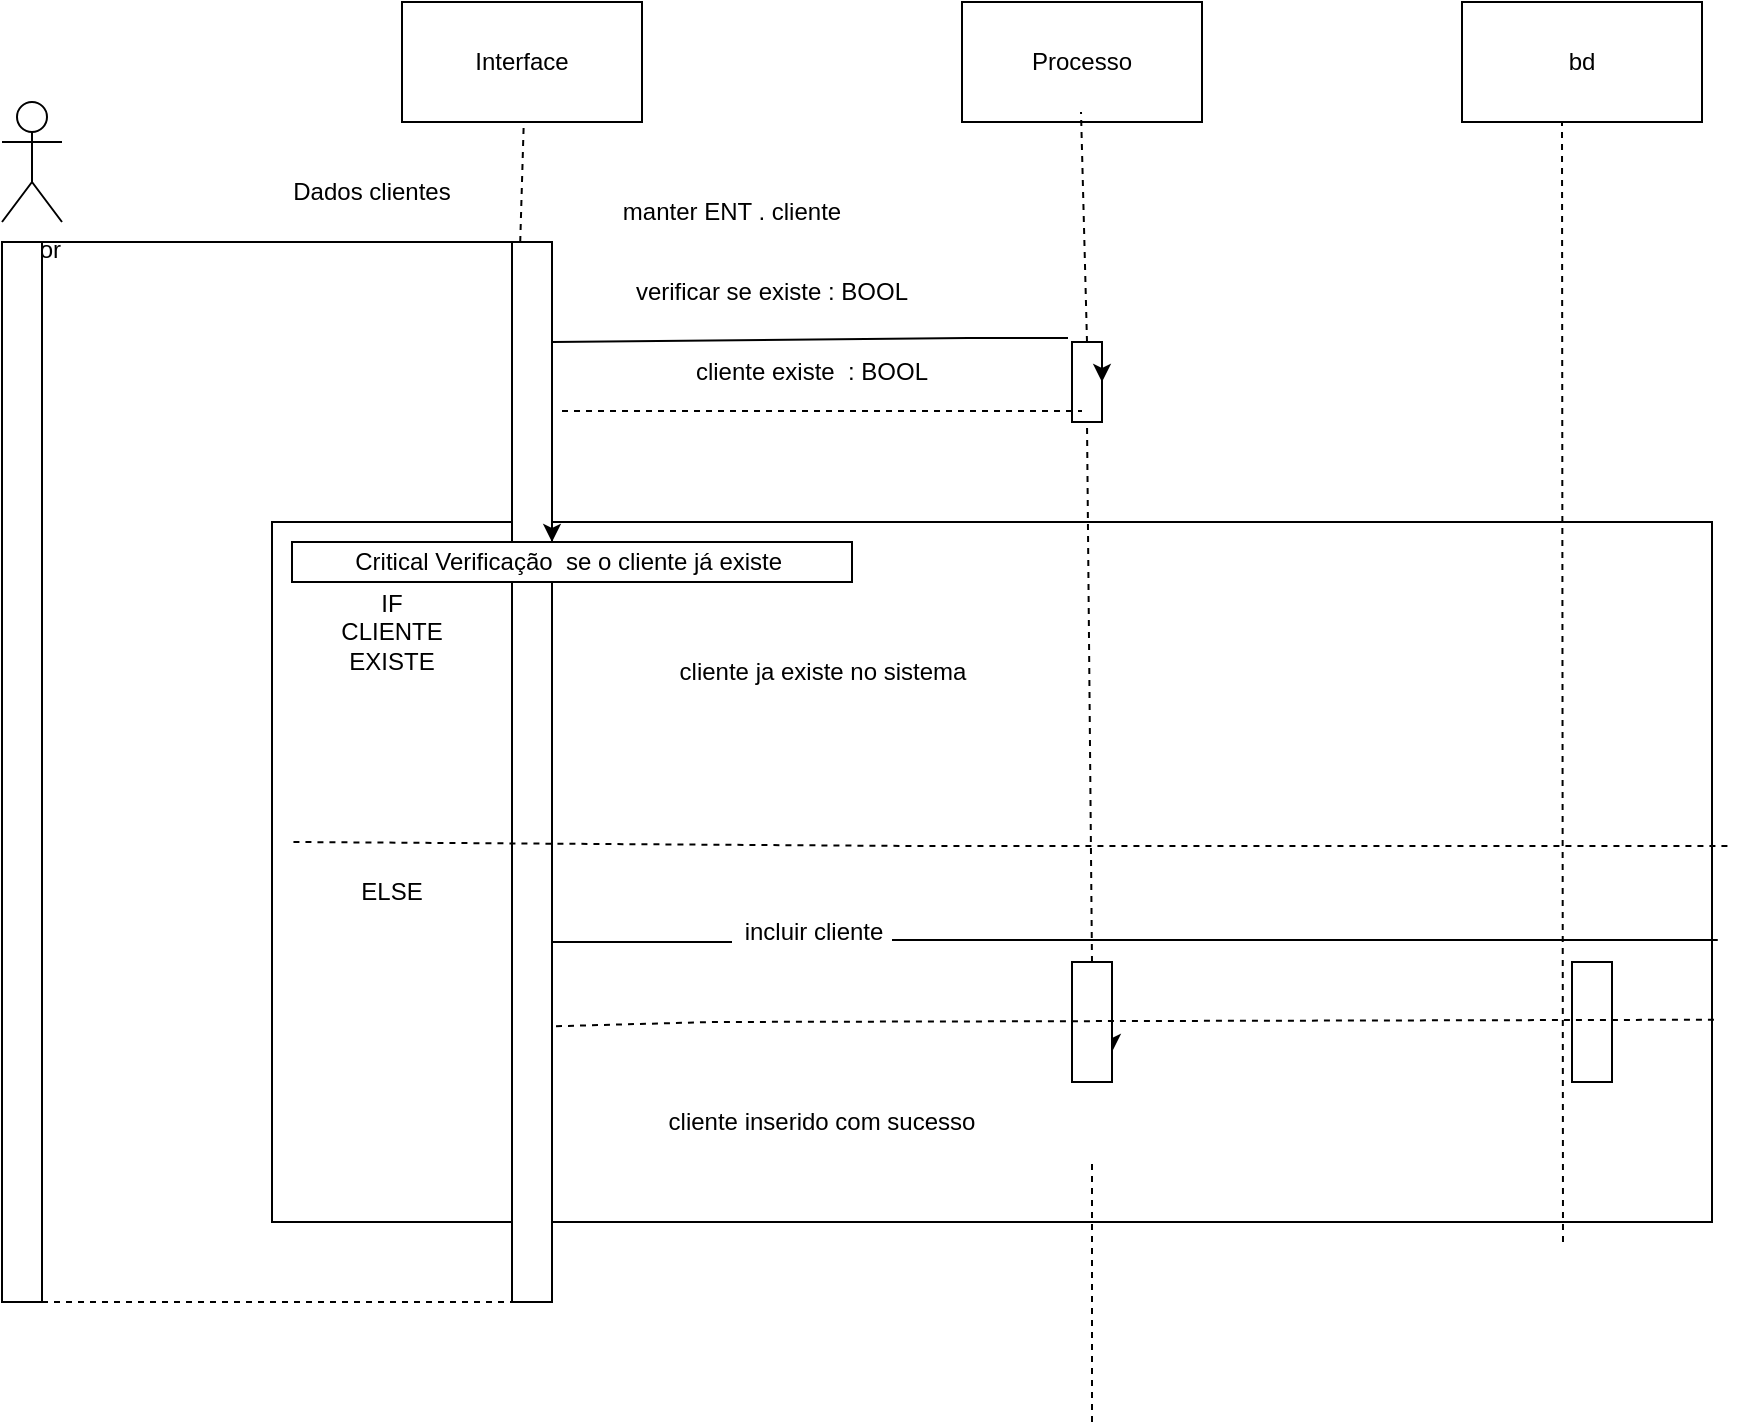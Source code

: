 <mxfile version="24.6.4" type="github">
  <diagram name="Página-1" id="lQPml9r_2lMebuXAr8gx">
    <mxGraphModel dx="1393" dy="806" grid="1" gridSize="10" guides="1" tooltips="1" connect="1" arrows="1" fold="1" page="1" pageScale="1" pageWidth="827" pageHeight="1169" background="#ffffff" math="0" shadow="0">
      <root>
        <mxCell id="0" />
        <mxCell id="1" parent="0" />
        <mxCell id="g3OwoxcU7pB-mdWeJngM-16" value="" style="rounded=0;whiteSpace=wrap;html=1;" vertex="1" parent="1">
          <mxGeometry x="195" y="320" width="720" height="350" as="geometry" />
        </mxCell>
        <mxCell id="g3OwoxcU7pB-mdWeJngM-1" value="Actor" style="shape=umlActor;verticalLabelPosition=bottom;verticalAlign=top;html=1;" vertex="1" parent="1">
          <mxGeometry x="60" y="110" width="30" height="60" as="geometry" />
        </mxCell>
        <mxCell id="g3OwoxcU7pB-mdWeJngM-2" value="Interface" style="rounded=0;whiteSpace=wrap;html=1;" vertex="1" parent="1">
          <mxGeometry x="260" y="60" width="120" height="60" as="geometry" />
        </mxCell>
        <mxCell id="g3OwoxcU7pB-mdWeJngM-3" value="Processo" style="rounded=0;whiteSpace=wrap;html=1;" vertex="1" parent="1">
          <mxGeometry x="540" y="60" width="120" height="60" as="geometry" />
        </mxCell>
        <mxCell id="g3OwoxcU7pB-mdWeJngM-4" value="bd" style="rounded=0;whiteSpace=wrap;html=1;" vertex="1" parent="1">
          <mxGeometry x="790" y="60" width="120" height="60" as="geometry" />
        </mxCell>
        <mxCell id="g3OwoxcU7pB-mdWeJngM-6" value="" style="rounded=0;whiteSpace=wrap;html=1;" vertex="1" parent="1">
          <mxGeometry x="60" y="180" width="20" height="530" as="geometry" />
        </mxCell>
        <mxCell id="g3OwoxcU7pB-mdWeJngM-7" value="" style="rounded=0;whiteSpace=wrap;html=1;" vertex="1" parent="1">
          <mxGeometry x="315" y="180" width="20" height="150" as="geometry" />
        </mxCell>
        <mxCell id="g3OwoxcU7pB-mdWeJngM-8" style="edgeStyle=orthogonalEdgeStyle;rounded=0;orthogonalLoop=1;jettySize=auto;html=1;exitX=1;exitY=0.75;exitDx=0;exitDy=0;entryX=1;entryY=1;entryDx=0;entryDy=0;" edge="1" parent="1" source="g3OwoxcU7pB-mdWeJngM-7" target="g3OwoxcU7pB-mdWeJngM-7">
          <mxGeometry relative="1" as="geometry" />
        </mxCell>
        <mxCell id="g3OwoxcU7pB-mdWeJngM-9" value="" style="endArrow=none;html=1;rounded=0;entryX=0.25;entryY=0;entryDx=0;entryDy=0;exitX=1;exitY=0;exitDx=0;exitDy=0;" edge="1" parent="1" source="g3OwoxcU7pB-mdWeJngM-6" target="g3OwoxcU7pB-mdWeJngM-7">
          <mxGeometry width="50" height="50" relative="1" as="geometry">
            <mxPoint x="85" y="200" as="sourcePoint" />
            <mxPoint x="320" y="204.43" as="targetPoint" />
          </mxGeometry>
        </mxCell>
        <mxCell id="g3OwoxcU7pB-mdWeJngM-10" value="Critical Verificação&amp;nbsp; se o cliente já existe&amp;nbsp;" style="rounded=0;whiteSpace=wrap;html=1;" vertex="1" parent="1">
          <mxGeometry x="205" y="330" width="280" height="20" as="geometry" />
        </mxCell>
        <mxCell id="g3OwoxcU7pB-mdWeJngM-11" value="" style="rounded=0;whiteSpace=wrap;html=1;" vertex="1" parent="1">
          <mxGeometry x="315" y="350" width="20" height="360" as="geometry" />
        </mxCell>
        <mxCell id="g3OwoxcU7pB-mdWeJngM-12" value="" style="endArrow=none;dashed=1;html=1;rounded=0;entryX=0;entryY=1;entryDx=0;entryDy=0;" edge="1" parent="1">
          <mxGeometry width="50" height="50" relative="1" as="geometry">
            <mxPoint x="80" y="710" as="sourcePoint" />
            <mxPoint x="315" y="710.0" as="targetPoint" />
          </mxGeometry>
        </mxCell>
        <mxCell id="g3OwoxcU7pB-mdWeJngM-17" value="" style="endArrow=none;dashed=1;html=1;rounded=0;" edge="1" parent="1">
          <mxGeometry width="50" height="50" relative="1" as="geometry">
            <mxPoint x="319.112" y="180" as="sourcePoint" />
            <mxPoint x="320.89" y="120" as="targetPoint" />
          </mxGeometry>
        </mxCell>
        <mxCell id="g3OwoxcU7pB-mdWeJngM-18" value="" style="rounded=0;whiteSpace=wrap;html=1;" vertex="1" parent="1">
          <mxGeometry x="595" y="230" width="15" height="40" as="geometry" />
        </mxCell>
        <mxCell id="g3OwoxcU7pB-mdWeJngM-21" value="" style="endArrow=none;dashed=1;html=1;rounded=0;exitX=0.5;exitY=0;exitDx=0;exitDy=0;" edge="1" parent="1" source="g3OwoxcU7pB-mdWeJngM-18">
          <mxGeometry width="50" height="50" relative="1" as="geometry">
            <mxPoint x="600" y="180" as="sourcePoint" />
            <mxPoint x="599.5" y="115" as="targetPoint" />
          </mxGeometry>
        </mxCell>
        <mxCell id="g3OwoxcU7pB-mdWeJngM-23" value="" style="endArrow=none;dashed=1;html=1;rounded=0;entryX=0.5;entryY=1;entryDx=0;entryDy=0;" edge="1" parent="1" target="g3OwoxcU7pB-mdWeJngM-18">
          <mxGeometry width="50" height="50" relative="1" as="geometry">
            <mxPoint x="605" y="540" as="sourcePoint" />
            <mxPoint x="635" y="250" as="targetPoint" />
          </mxGeometry>
        </mxCell>
        <mxCell id="g3OwoxcU7pB-mdWeJngM-24" style="edgeStyle=orthogonalEdgeStyle;rounded=0;orthogonalLoop=1;jettySize=auto;html=1;exitX=0;exitY=0.5;exitDx=0;exitDy=0;entryX=1;entryY=0.5;entryDx=0;entryDy=0;" edge="1" parent="1" source="g3OwoxcU7pB-mdWeJngM-18" target="g3OwoxcU7pB-mdWeJngM-18">
          <mxGeometry relative="1" as="geometry">
            <Array as="points">
              <mxPoint x="595" y="230" />
              <mxPoint x="610" y="230" />
            </Array>
          </mxGeometry>
        </mxCell>
        <mxCell id="g3OwoxcU7pB-mdWeJngM-25" value="" style="endArrow=none;html=1;rounded=0;exitX=1.1;exitY=0.169;exitDx=0;exitDy=0;exitPerimeter=0;" edge="1" parent="1">
          <mxGeometry width="50" height="50" relative="1" as="geometry">
            <mxPoint x="335" y="230" as="sourcePoint" />
            <mxPoint x="593" y="228.03" as="targetPoint" />
            <Array as="points">
              <mxPoint x="543" y="228.03" />
            </Array>
          </mxGeometry>
        </mxCell>
        <mxCell id="g3OwoxcU7pB-mdWeJngM-27" value="" style="endArrow=none;dashed=1;html=1;rounded=0;" edge="1" parent="1">
          <mxGeometry width="50" height="50" relative="1" as="geometry">
            <mxPoint x="840.5" y="680" as="sourcePoint" />
            <mxPoint x="840" y="120" as="targetPoint" />
          </mxGeometry>
        </mxCell>
        <mxCell id="g3OwoxcU7pB-mdWeJngM-28" value="" style="rounded=0;whiteSpace=wrap;html=1;" vertex="1" parent="1">
          <mxGeometry x="845" y="540" width="20" height="60" as="geometry" />
        </mxCell>
        <mxCell id="g3OwoxcU7pB-mdWeJngM-31" value="" style="endArrow=none;dashed=1;html=1;rounded=0;entryX=0.5;entryY=1;entryDx=0;entryDy=0;" edge="1" parent="1">
          <mxGeometry width="50" height="50" relative="1" as="geometry">
            <mxPoint x="605" y="770" as="sourcePoint" />
            <mxPoint x="605" y="640" as="targetPoint" />
          </mxGeometry>
        </mxCell>
        <mxCell id="g3OwoxcU7pB-mdWeJngM-32" style="edgeStyle=orthogonalEdgeStyle;rounded=0;orthogonalLoop=1;jettySize=auto;html=1;exitX=1;exitY=0.5;exitDx=0;exitDy=0;entryX=1;entryY=0.75;entryDx=0;entryDy=0;" edge="1" parent="1" source="g3OwoxcU7pB-mdWeJngM-35">
          <mxGeometry relative="1" as="geometry">
            <mxPoint x="610" y="570" as="sourcePoint" />
            <mxPoint x="610" y="585" as="targetPoint" />
          </mxGeometry>
        </mxCell>
        <mxCell id="g3OwoxcU7pB-mdWeJngM-36" value="" style="edgeStyle=orthogonalEdgeStyle;rounded=0;orthogonalLoop=1;jettySize=auto;html=1;exitX=1;exitY=0.5;exitDx=0;exitDy=0;entryX=1;entryY=0.75;entryDx=0;entryDy=0;" edge="1" parent="1" target="g3OwoxcU7pB-mdWeJngM-35">
          <mxGeometry relative="1" as="geometry">
            <mxPoint x="610" y="570" as="sourcePoint" />
            <mxPoint x="610" y="585" as="targetPoint" />
          </mxGeometry>
        </mxCell>
        <mxCell id="g3OwoxcU7pB-mdWeJngM-35" value="" style="rounded=0;whiteSpace=wrap;html=1;" vertex="1" parent="1">
          <mxGeometry x="595" y="540" width="20" height="60" as="geometry" />
        </mxCell>
        <mxCell id="g3OwoxcU7pB-mdWeJngM-37" value="" style="endArrow=none;dashed=1;html=1;rounded=0;" edge="1" parent="1">
          <mxGeometry width="50" height="50" relative="1" as="geometry">
            <mxPoint x="340" y="264.5" as="sourcePoint" />
            <mxPoint x="600" y="264.5" as="targetPoint" />
          </mxGeometry>
        </mxCell>
        <mxCell id="g3OwoxcU7pB-mdWeJngM-38" value="" style="endArrow=none;html=1;rounded=0;entryX=1.004;entryY=0.597;entryDx=0;entryDy=0;entryPerimeter=0;" edge="1" parent="1" target="g3OwoxcU7pB-mdWeJngM-16">
          <mxGeometry width="50" height="50" relative="1" as="geometry">
            <mxPoint x="505" y="529" as="sourcePoint" />
            <mxPoint x="395" y="490" as="targetPoint" />
            <Array as="points" />
          </mxGeometry>
        </mxCell>
        <mxCell id="g3OwoxcU7pB-mdWeJngM-40" value="IF&lt;div&gt;CLIENTE&lt;/div&gt;&lt;div&gt;EXISTE&lt;/div&gt;" style="text;html=1;align=center;verticalAlign=middle;whiteSpace=wrap;rounded=0;" vertex="1" parent="1">
          <mxGeometry x="225" y="360" width="60" height="30" as="geometry" />
        </mxCell>
        <mxCell id="g3OwoxcU7pB-mdWeJngM-41" value="ELSE" style="text;html=1;align=center;verticalAlign=middle;whiteSpace=wrap;rounded=0;" vertex="1" parent="1">
          <mxGeometry x="225" y="490" width="60" height="30" as="geometry" />
        </mxCell>
        <mxCell id="g3OwoxcU7pB-mdWeJngM-43" value="" style="endArrow=none;dashed=1;html=1;rounded=0;entryX=0.999;entryY=0.377;entryDx=0;entryDy=0;entryPerimeter=0;" edge="1" parent="1">
          <mxGeometry width="50" height="50" relative="1" as="geometry">
            <mxPoint x="205.72" y="480" as="sourcePoint" />
            <mxPoint x="925.0" y="481.95" as="targetPoint" />
            <Array as="points">
              <mxPoint x="515.72" y="482" />
            </Array>
          </mxGeometry>
        </mxCell>
        <mxCell id="g3OwoxcU7pB-mdWeJngM-44" value="" style="endArrow=none;dashed=1;html=1;rounded=0;entryX=1.003;entryY=0.711;entryDx=0;entryDy=0;entryPerimeter=0;exitX=1.1;exitY=0.617;exitDx=0;exitDy=0;exitPerimeter=0;" edge="1" parent="1" source="g3OwoxcU7pB-mdWeJngM-11" target="g3OwoxcU7pB-mdWeJngM-16">
          <mxGeometry width="50" height="50" relative="1" as="geometry">
            <mxPoint x="335" y="595" as="sourcePoint" />
            <mxPoint x="385" y="545" as="targetPoint" />
            <Array as="points">
              <mxPoint x="415" y="570" />
            </Array>
          </mxGeometry>
        </mxCell>
        <mxCell id="g3OwoxcU7pB-mdWeJngM-45" value="cliente inserido com sucesso" style="text;html=1;align=center;verticalAlign=middle;whiteSpace=wrap;rounded=0;" vertex="1" parent="1">
          <mxGeometry x="345" y="605" width="250" height="30" as="geometry" />
        </mxCell>
        <mxCell id="g3OwoxcU7pB-mdWeJngM-46" value="incluir cliente" style="text;html=1;align=center;verticalAlign=middle;whiteSpace=wrap;rounded=0;" vertex="1" parent="1">
          <mxGeometry x="418.5" y="510" width="94" height="30" as="geometry" />
        </mxCell>
        <mxCell id="g3OwoxcU7pB-mdWeJngM-48" value="" style="endArrow=none;html=1;rounded=0;exitX=1;exitY=0.5;exitDx=0;exitDy=0;" edge="1" parent="1" source="g3OwoxcU7pB-mdWeJngM-11">
          <mxGeometry width="50" height="50" relative="1" as="geometry">
            <mxPoint x="335" y="532.5" as="sourcePoint" />
            <mxPoint x="425" y="530" as="targetPoint" />
            <Array as="points" />
          </mxGeometry>
        </mxCell>
        <mxCell id="g3OwoxcU7pB-mdWeJngM-49" value="cliente ja existe no sistema" style="text;html=1;align=center;verticalAlign=middle;whiteSpace=wrap;rounded=0;" vertex="1" parent="1">
          <mxGeometry x="388.5" y="380" width="163" height="30" as="geometry" />
        </mxCell>
        <mxCell id="g3OwoxcU7pB-mdWeJngM-51" value="cliente existe&amp;nbsp; : BOOL" style="text;html=1;align=center;verticalAlign=middle;whiteSpace=wrap;rounded=0;" vertex="1" parent="1">
          <mxGeometry x="387" y="230" width="156" height="30" as="geometry" />
        </mxCell>
        <mxCell id="g3OwoxcU7pB-mdWeJngM-52" value="verificar se existe : BOOL" style="text;html=1;align=center;verticalAlign=middle;whiteSpace=wrap;rounded=0;" vertex="1" parent="1">
          <mxGeometry x="335" y="190" width="220" height="30" as="geometry" />
        </mxCell>
        <mxCell id="g3OwoxcU7pB-mdWeJngM-53" value="manter ENT . cliente" style="text;html=1;align=center;verticalAlign=middle;whiteSpace=wrap;rounded=0;" vertex="1" parent="1">
          <mxGeometry x="335" y="150" width="180" height="30" as="geometry" />
        </mxCell>
        <mxCell id="g3OwoxcU7pB-mdWeJngM-54" value="Dados clientes" style="text;html=1;align=center;verticalAlign=middle;whiteSpace=wrap;rounded=0;" vertex="1" parent="1">
          <mxGeometry x="190" y="140" width="110" height="30" as="geometry" />
        </mxCell>
      </root>
    </mxGraphModel>
  </diagram>
</mxfile>
